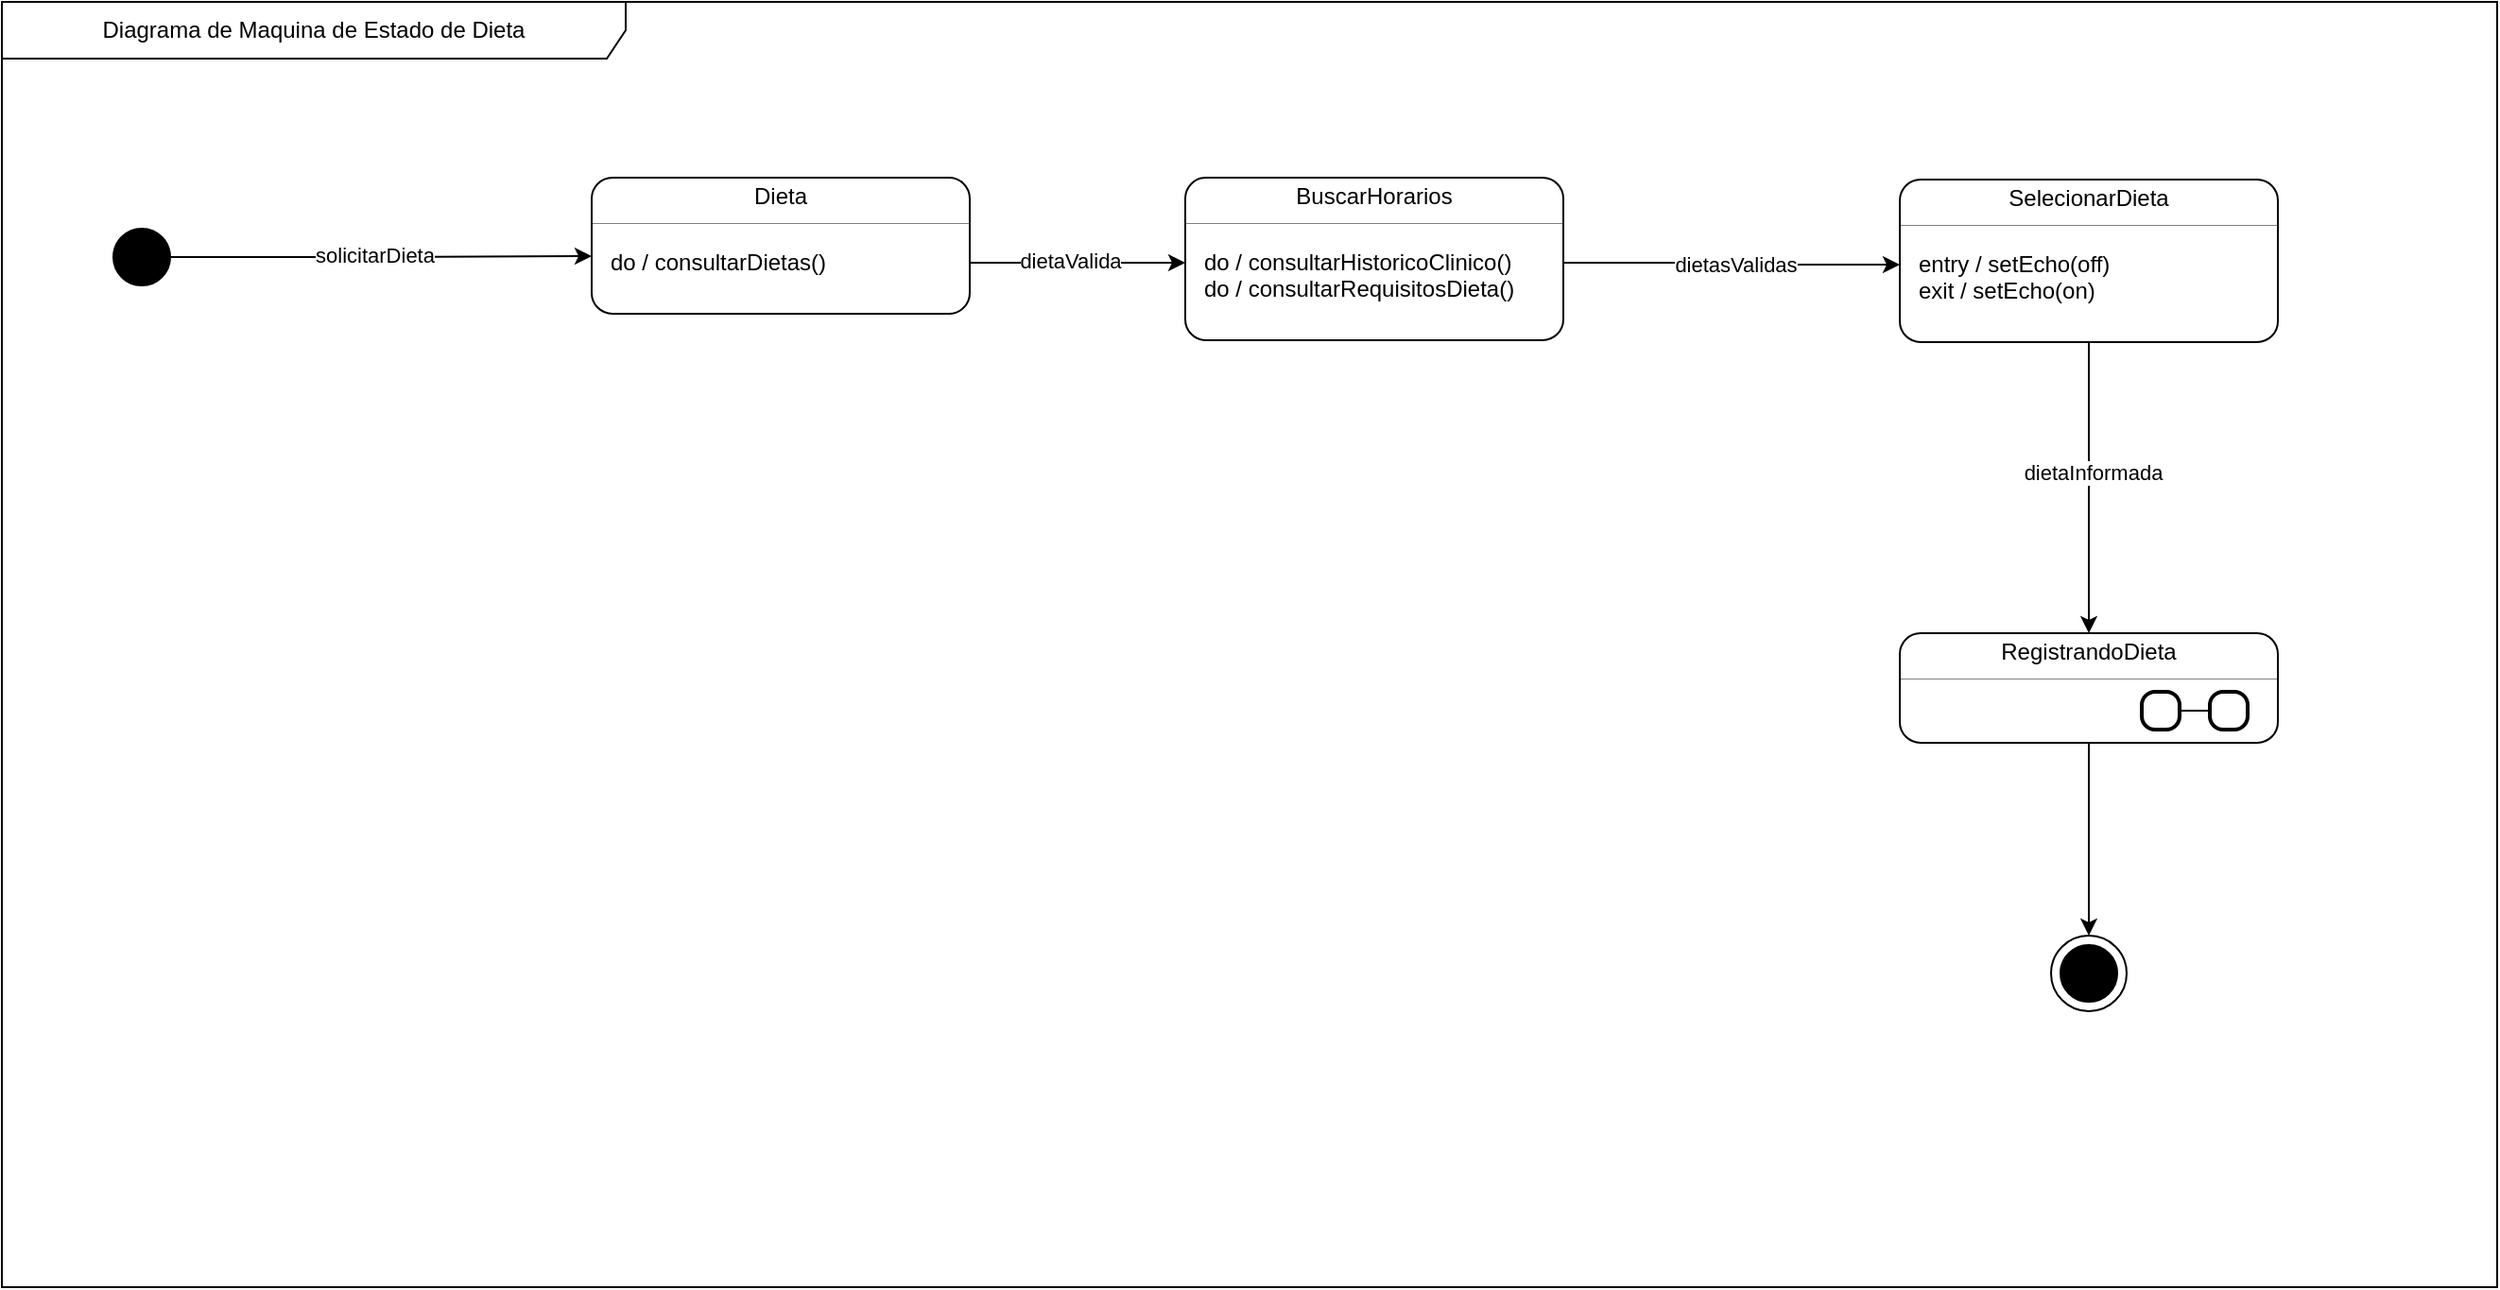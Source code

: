 <mxfile version="27.2.0">
  <diagram name="Página-1" id="rkKA7PGFBK53Unndse4Z">
    <mxGraphModel dx="940" dy="482" grid="1" gridSize="10" guides="1" tooltips="1" connect="1" arrows="1" fold="1" page="1" pageScale="1" pageWidth="827" pageHeight="1169" math="0" shadow="0" adaptiveColors="none">
      <root>
        <mxCell id="0" />
        <mxCell id="1" parent="0" />
        <mxCell id="KEeP2pG8xLHkVEjHomZx-1" value="" style="fontStyle=1;align=center;verticalAlign=middle;childLayout=stackLayout;horizontal=1;horizontalStack=0;resizeParent=1;resizeParentMax=0;resizeLast=0;marginBottom=0;rounded=1;absoluteArcSize=1;arcSize=22;" parent="1" vertex="1">
          <mxGeometry x="512" y="123" width="200" height="72" as="geometry" />
        </mxCell>
        <mxCell id="KEeP2pG8xLHkVEjHomZx-2" value="Dieta" style="html=1;align=center;spacing=0;verticalAlign=middle;strokeColor=none;fillColor=none;whiteSpace=wrap;" parent="KEeP2pG8xLHkVEjHomZx-1" vertex="1">
          <mxGeometry width="200" height="20" as="geometry" />
        </mxCell>
        <mxCell id="KEeP2pG8xLHkVEjHomZx-3" value="" style="line;strokeWidth=0.25;fillColor=none;align=left;verticalAlign=middle;spacingTop=-1;spacingLeft=3;spacingRight=3;rotatable=0;labelPosition=right;points=[];portConstraint=eastwest;" parent="KEeP2pG8xLHkVEjHomZx-1" vertex="1">
          <mxGeometry y="20" width="200" height="8" as="geometry" />
        </mxCell>
        <mxCell id="KEeP2pG8xLHkVEjHomZx-4" value="" style="html=1;align=left;spacing=0;spacingLeft=10;verticalAlign=middle;strokeColor=none;fillColor=none;whiteSpace=wrap;" parent="KEeP2pG8xLHkVEjHomZx-1" vertex="1">
          <mxGeometry y="28" width="200" height="10" as="geometry" />
        </mxCell>
        <mxCell id="KEeP2pG8xLHkVEjHomZx-5" value="do / consultarDietas()" style="html=1;align=left;spacing=0;spacingLeft=10;verticalAlign=middle;strokeColor=none;fillColor=none;whiteSpace=wrap;" parent="KEeP2pG8xLHkVEjHomZx-1" vertex="1">
          <mxGeometry y="38" width="200" height="14" as="geometry" />
        </mxCell>
        <mxCell id="KEeP2pG8xLHkVEjHomZx-6" value="" style="html=1;align=left;spacing=0;spacingLeft=10;verticalAlign=middle;strokeColor=none;fillColor=none;whiteSpace=wrap;" parent="KEeP2pG8xLHkVEjHomZx-1" vertex="1">
          <mxGeometry y="52" width="200" height="20" as="geometry" />
        </mxCell>
        <mxCell id="KEeP2pG8xLHkVEjHomZx-7" value="" style="fontStyle=1;align=center;verticalAlign=middle;childLayout=stackLayout;horizontal=1;horizontalStack=0;resizeParent=1;resizeParentMax=0;resizeLast=0;marginBottom=0;rounded=1;absoluteArcSize=1;arcSize=22;" parent="1" vertex="1">
          <mxGeometry x="826" y="123" width="200" height="86" as="geometry" />
        </mxCell>
        <mxCell id="KEeP2pG8xLHkVEjHomZx-8" value="BuscarHorarios" style="html=1;align=center;spacing=0;verticalAlign=middle;strokeColor=none;fillColor=none;whiteSpace=wrap;" parent="KEeP2pG8xLHkVEjHomZx-7" vertex="1">
          <mxGeometry width="200" height="20" as="geometry" />
        </mxCell>
        <mxCell id="KEeP2pG8xLHkVEjHomZx-9" value="" style="line;strokeWidth=0.25;fillColor=none;align=left;verticalAlign=middle;spacingTop=-1;spacingLeft=3;spacingRight=3;rotatable=0;labelPosition=right;points=[];portConstraint=eastwest;" parent="KEeP2pG8xLHkVEjHomZx-7" vertex="1">
          <mxGeometry y="20" width="200" height="8" as="geometry" />
        </mxCell>
        <mxCell id="KEeP2pG8xLHkVEjHomZx-10" value="" style="html=1;align=left;spacing=0;spacingLeft=10;verticalAlign=middle;strokeColor=none;fillColor=none;whiteSpace=wrap;" parent="KEeP2pG8xLHkVEjHomZx-7" vertex="1">
          <mxGeometry y="28" width="200" height="10" as="geometry" />
        </mxCell>
        <mxCell id="KEeP2pG8xLHkVEjHomZx-11" value="do / consultarHistoricoClinico()" style="html=1;align=left;spacing=0;spacingLeft=10;verticalAlign=middle;strokeColor=none;fillColor=none;whiteSpace=wrap;" parent="KEeP2pG8xLHkVEjHomZx-7" vertex="1">
          <mxGeometry y="38" width="200" height="14" as="geometry" />
        </mxCell>
        <mxCell id="KEeP2pG8xLHkVEjHomZx-60" value="do / consultarRequisitosDieta()" style="html=1;align=left;spacing=0;spacingLeft=10;verticalAlign=middle;strokeColor=none;fillColor=none;whiteSpace=wrap;" parent="KEeP2pG8xLHkVEjHomZx-7" vertex="1">
          <mxGeometry y="52" width="200" height="14" as="geometry" />
        </mxCell>
        <mxCell id="KEeP2pG8xLHkVEjHomZx-13" value="" style="html=1;align=left;spacing=0;spacingLeft=10;verticalAlign=middle;strokeColor=none;fillColor=none;whiteSpace=wrap;" parent="KEeP2pG8xLHkVEjHomZx-7" vertex="1">
          <mxGeometry y="66" width="200" height="20" as="geometry" />
        </mxCell>
        <mxCell id="KEeP2pG8xLHkVEjHomZx-14" style="edgeStyle=orthogonalEdgeStyle;rounded=0;orthogonalLoop=1;jettySize=auto;html=1;entryX=0.5;entryY=0;entryDx=0;entryDy=0;" parent="1" source="KEeP2pG8xLHkVEjHomZx-16" target="KEeP2pG8xLHkVEjHomZx-27" edge="1">
          <mxGeometry relative="1" as="geometry" />
        </mxCell>
        <mxCell id="KEeP2pG8xLHkVEjHomZx-15" value="dietaInformada" style="edgeLabel;html=1;align=center;verticalAlign=middle;resizable=0;points=[];" parent="KEeP2pG8xLHkVEjHomZx-14" vertex="1" connectable="0">
          <mxGeometry x="-0.097" y="2" relative="1" as="geometry">
            <mxPoint y="-1" as="offset" />
          </mxGeometry>
        </mxCell>
        <mxCell id="KEeP2pG8xLHkVEjHomZx-16" value="" style="fontStyle=1;align=center;verticalAlign=middle;childLayout=stackLayout;horizontal=1;horizontalStack=0;resizeParent=1;resizeParentMax=0;resizeLast=0;marginBottom=0;rounded=1;absoluteArcSize=1;arcSize=22;" parent="1" vertex="1">
          <mxGeometry x="1204" y="124" width="200" height="86" as="geometry" />
        </mxCell>
        <mxCell id="KEeP2pG8xLHkVEjHomZx-17" value="SelecionarDieta" style="html=1;align=center;spacing=0;verticalAlign=middle;strokeColor=none;fillColor=none;whiteSpace=wrap;" parent="KEeP2pG8xLHkVEjHomZx-16" vertex="1">
          <mxGeometry width="200" height="20" as="geometry" />
        </mxCell>
        <mxCell id="KEeP2pG8xLHkVEjHomZx-18" value="" style="line;strokeWidth=0.25;fillColor=none;align=left;verticalAlign=middle;spacingTop=-1;spacingLeft=3;spacingRight=3;rotatable=0;labelPosition=right;points=[];portConstraint=eastwest;" parent="KEeP2pG8xLHkVEjHomZx-16" vertex="1">
          <mxGeometry y="20" width="200" height="8" as="geometry" />
        </mxCell>
        <mxCell id="KEeP2pG8xLHkVEjHomZx-19" value="" style="html=1;align=left;spacing=0;spacingLeft=10;verticalAlign=middle;strokeColor=none;fillColor=none;whiteSpace=wrap;" parent="KEeP2pG8xLHkVEjHomZx-16" vertex="1">
          <mxGeometry y="28" width="200" height="10" as="geometry" />
        </mxCell>
        <mxCell id="KEeP2pG8xLHkVEjHomZx-20" value="entry / setEcho(off)" style="html=1;align=left;spacing=0;spacingLeft=10;verticalAlign=middle;strokeColor=none;fillColor=none;whiteSpace=wrap;" parent="KEeP2pG8xLHkVEjHomZx-16" vertex="1">
          <mxGeometry y="38" width="200" height="14" as="geometry" />
        </mxCell>
        <mxCell id="KEeP2pG8xLHkVEjHomZx-21" value="exit / setEcho(on)" style="html=1;align=left;spacingLeft=10;spacing=0;verticalAlign=middle;strokeColor=none;fillColor=none;whiteSpace=wrap;" parent="KEeP2pG8xLHkVEjHomZx-16" vertex="1">
          <mxGeometry y="52" width="200" height="14" as="geometry" />
        </mxCell>
        <mxCell id="KEeP2pG8xLHkVEjHomZx-22" value="" style="html=1;align=left;spacing=0;spacingLeft=10;verticalAlign=middle;strokeColor=none;fillColor=none;whiteSpace=wrap;" parent="KEeP2pG8xLHkVEjHomZx-16" vertex="1">
          <mxGeometry y="66" width="200" height="20" as="geometry" />
        </mxCell>
        <mxCell id="KEeP2pG8xLHkVEjHomZx-23" style="edgeStyle=orthogonalEdgeStyle;rounded=0;orthogonalLoop=1;jettySize=auto;html=1;entryX=0;entryY=0.25;entryDx=0;entryDy=0;" parent="1" source="KEeP2pG8xLHkVEjHomZx-25" target="KEeP2pG8xLHkVEjHomZx-5" edge="1">
          <mxGeometry relative="1" as="geometry" />
        </mxCell>
        <mxCell id="KEeP2pG8xLHkVEjHomZx-24" value="solicitarDieta" style="edgeLabel;html=1;align=center;verticalAlign=middle;resizable=0;points=[];" parent="KEeP2pG8xLHkVEjHomZx-23" vertex="1" connectable="0">
          <mxGeometry x="-0.285" y="2" relative="1" as="geometry">
            <mxPoint x="28" y="1" as="offset" />
          </mxGeometry>
        </mxCell>
        <mxCell id="KEeP2pG8xLHkVEjHomZx-25" value="" style="ellipse;fillColor=strokeColor;html=1;" parent="1" vertex="1">
          <mxGeometry x="259" y="150" width="30" height="30" as="geometry" />
        </mxCell>
        <mxCell id="KEeP2pG8xLHkVEjHomZx-26" value="" style="fontStyle=1;align=center;verticalAlign=middle;childLayout=stackLayout;horizontal=1;horizontalStack=0;resizeParent=1;resizeParentMax=0;resizeLast=0;marginBottom=0;rounded=1;absoluteArcSize=1;arcSize=22;" parent="1" vertex="1">
          <mxGeometry x="1204" y="364" width="200" height="58" as="geometry" />
        </mxCell>
        <mxCell id="KEeP2pG8xLHkVEjHomZx-27" value="RegistrandoDieta" style="html=1;align=center;spacing=0;verticalAlign=middle;strokeColor=none;fillColor=none;whiteSpace=wrap;" parent="KEeP2pG8xLHkVEjHomZx-26" vertex="1">
          <mxGeometry width="200" height="20" as="geometry" />
        </mxCell>
        <mxCell id="KEeP2pG8xLHkVEjHomZx-28" value="" style="line;strokeWidth=0.25;fillColor=none;align=left;verticalAlign=middle;spacingTop=-1;spacingLeft=3;spacingRight=3;rotatable=0;labelPosition=right;points=[];portConstraint=eastwest;" parent="KEeP2pG8xLHkVEjHomZx-26" vertex="1">
          <mxGeometry y="20" width="200" height="8" as="geometry" />
        </mxCell>
        <mxCell id="KEeP2pG8xLHkVEjHomZx-29" value="" style="html=1;align=left;spacing=0;spacingLeft=10;verticalAlign=middle;strokeColor=none;fillColor=none;whiteSpace=wrap;" parent="KEeP2pG8xLHkVEjHomZx-26" vertex="1">
          <mxGeometry y="28" width="200" height="10" as="geometry" />
        </mxCell>
        <mxCell id="KEeP2pG8xLHkVEjHomZx-30" value="" style="html=1;align=left;spacing=0;spacingLeft=10;verticalAlign=middle;strokeColor=none;fillColor=none;whiteSpace=wrap;" parent="KEeP2pG8xLHkVEjHomZx-26" vertex="1">
          <mxGeometry y="38" width="200" height="20" as="geometry" />
        </mxCell>
        <mxCell id="KEeP2pG8xLHkVEjHomZx-31" style="edgeStyle=orthogonalEdgeStyle;rounded=0;orthogonalLoop=1;jettySize=auto;html=1;" parent="1" source="KEeP2pG8xLHkVEjHomZx-5" target="KEeP2pG8xLHkVEjHomZx-11" edge="1">
          <mxGeometry relative="1" as="geometry" />
        </mxCell>
        <mxCell id="KEeP2pG8xLHkVEjHomZx-32" value="dietaValida" style="edgeLabel;html=1;align=center;verticalAlign=middle;resizable=0;points=[];" parent="KEeP2pG8xLHkVEjHomZx-31" vertex="1" connectable="0">
          <mxGeometry x="-0.172" relative="1" as="geometry">
            <mxPoint x="6" y="-1" as="offset" />
          </mxGeometry>
        </mxCell>
        <mxCell id="KEeP2pG8xLHkVEjHomZx-33" style="edgeStyle=orthogonalEdgeStyle;rounded=0;orthogonalLoop=1;jettySize=auto;html=1;entryX=0;entryY=0.5;entryDx=0;entryDy=0;" parent="1" source="KEeP2pG8xLHkVEjHomZx-11" target="KEeP2pG8xLHkVEjHomZx-20" edge="1">
          <mxGeometry relative="1" as="geometry" />
        </mxCell>
        <mxCell id="KEeP2pG8xLHkVEjHomZx-34" value="dietasValidas" style="edgeLabel;html=1;align=center;verticalAlign=middle;resizable=0;points=[];" parent="KEeP2pG8xLHkVEjHomZx-33" vertex="1" connectable="0">
          <mxGeometry x="-0.211" y="1" relative="1" as="geometry">
            <mxPoint x="20" y="2" as="offset" />
          </mxGeometry>
        </mxCell>
        <mxCell id="KEeP2pG8xLHkVEjHomZx-35" value="" style="shape=mxgraph.sysml.actFinal;html=1;verticalLabelPosition=bottom;labelBackgroundColor=#ffffff;verticalAlign=top;" parent="1" vertex="1">
          <mxGeometry x="1284" y="524" width="40" height="40" as="geometry" />
        </mxCell>
        <mxCell id="KEeP2pG8xLHkVEjHomZx-36" value="" style="rounded=1;whiteSpace=wrap;html=1;absoluteArcSize=1;arcSize=14;strokeWidth=2;" parent="1" vertex="1">
          <mxGeometry x="1332" y="395" width="20" height="20" as="geometry" />
        </mxCell>
        <mxCell id="KEeP2pG8xLHkVEjHomZx-37" style="rounded=0;orthogonalLoop=1;jettySize=auto;html=1;entryX=1;entryY=0.5;entryDx=0;entryDy=0;endArrow=none;startFill=0;" parent="1" source="KEeP2pG8xLHkVEjHomZx-38" target="KEeP2pG8xLHkVEjHomZx-36" edge="1">
          <mxGeometry relative="1" as="geometry" />
        </mxCell>
        <mxCell id="KEeP2pG8xLHkVEjHomZx-38" value="" style="rounded=1;whiteSpace=wrap;html=1;absoluteArcSize=1;arcSize=14;strokeWidth=2;" parent="1" vertex="1">
          <mxGeometry x="1368" y="395" width="20" height="20" as="geometry" />
        </mxCell>
        <mxCell id="KEeP2pG8xLHkVEjHomZx-39" style="edgeStyle=orthogonalEdgeStyle;rounded=0;orthogonalLoop=1;jettySize=auto;html=1;entryX=0.5;entryY=0;entryDx=0;entryDy=0;entryPerimeter=0;" parent="1" source="KEeP2pG8xLHkVEjHomZx-30" target="KEeP2pG8xLHkVEjHomZx-35" edge="1">
          <mxGeometry relative="1" as="geometry" />
        </mxCell>
        <mxCell id="KEeP2pG8xLHkVEjHomZx-59" value="Diagrama de Maquina de Estado de Dieta" style="shape=umlFrame;whiteSpace=wrap;html=1;pointerEvents=0;recursiveResize=0;container=1;collapsible=0;width=330;height=30;" parent="1" vertex="1">
          <mxGeometry x="200" y="30" width="1320" height="680" as="geometry" />
        </mxCell>
      </root>
    </mxGraphModel>
  </diagram>
</mxfile>
